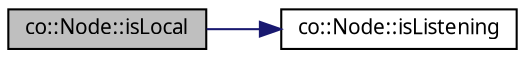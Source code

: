 digraph "co::Node::isLocal"
{
  edge [fontname="Sans",fontsize="10",labelfontname="Sans",labelfontsize="10"];
  node [fontname="Sans",fontsize="10",shape=record];
  rankdir="LR";
  Node1 [label="co::Node::isLocal",height=0.2,width=0.4,color="black", fillcolor="grey75", style="filled" fontcolor="black"];
  Node1 -> Node2 [color="midnightblue",fontsize="10",style="solid",fontname="Sans"];
  Node2 [label="co::Node::isListening",height=0.2,width=0.4,color="black", fillcolor="white", style="filled",URL="$classco_1_1Node.html#a6feab955f2930ecafb78169a24a436a0"];
}
